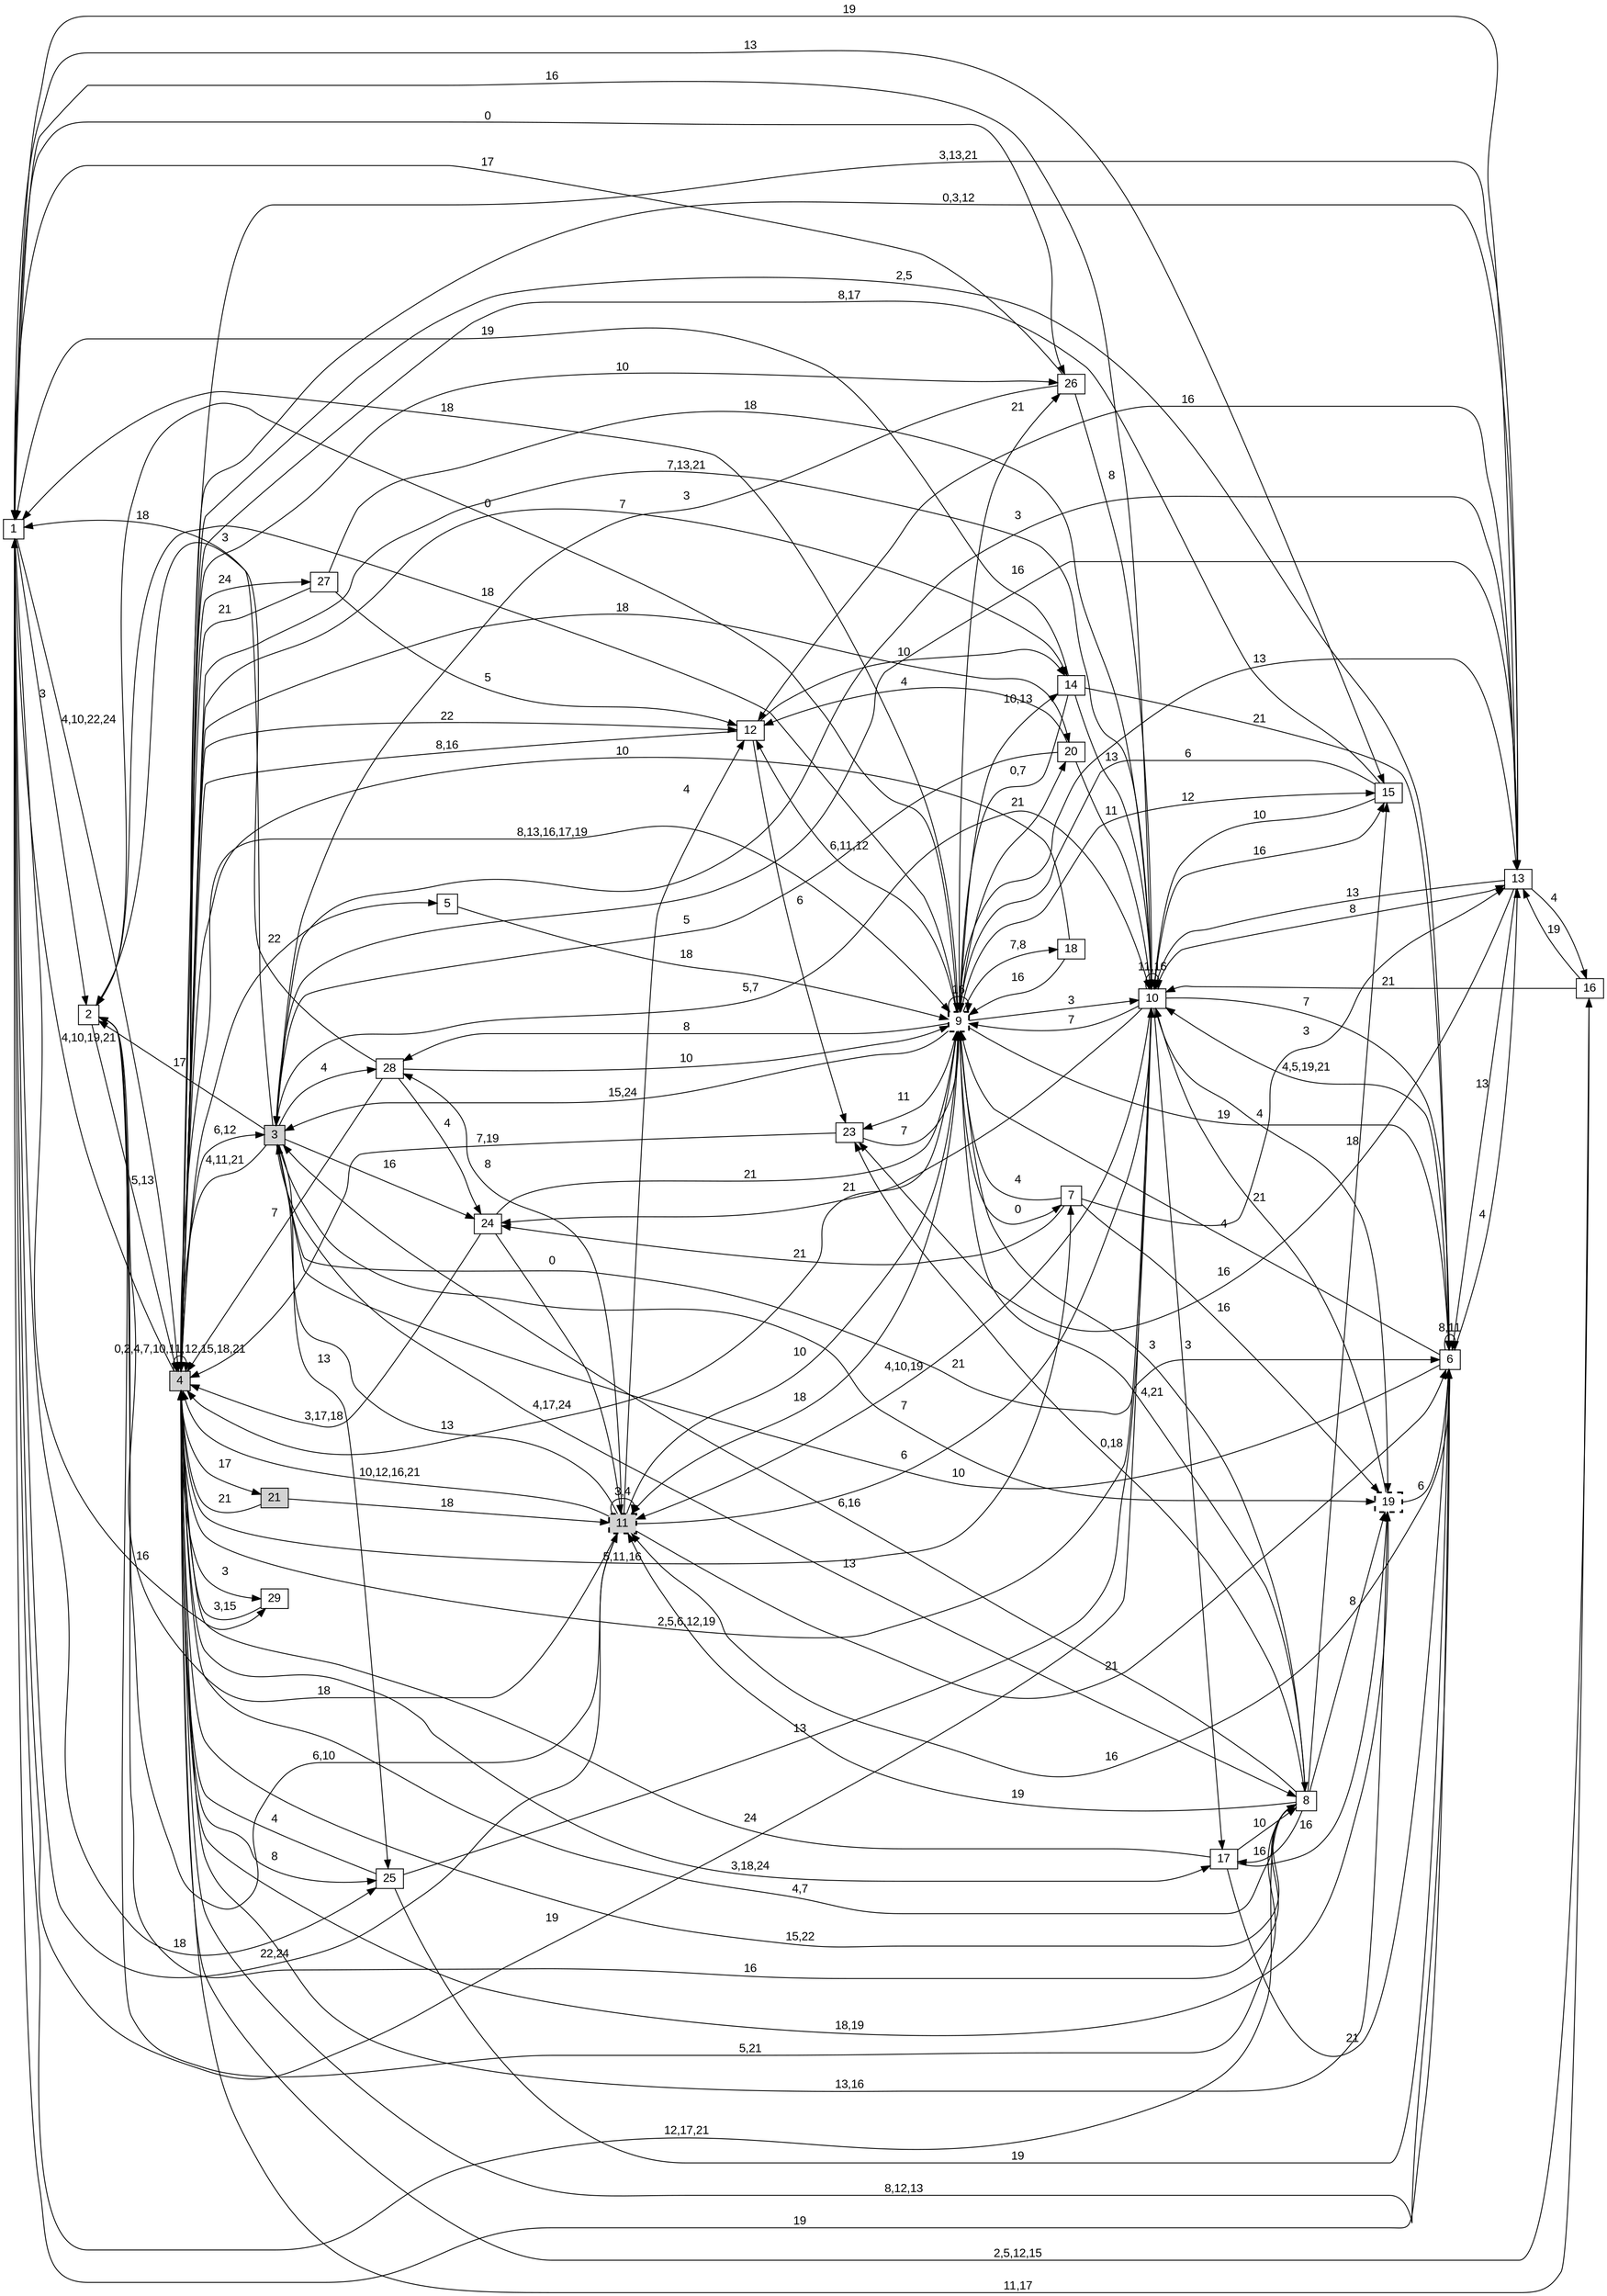 digraph "NDFA" {
  rankdir=LR
  node [shape=box width=0.1 height=0.1 fontname=Arial]
  edge [fontname=Arial]
/* Estados */
 s1 [label="1" ] /* I:0 F:0 D:0 */
 s2 [label="2" ] /* I:0 F:0 D:0 */
 s3 [label="3" style="filled"] /* I:1 F:0 D:0 */
 s4 [label="4" style="filled"] /* I:1 F:0 D:0 */
 s5 [label="5" ] /* I:0 F:0 D:0 */
 s6 [label="6" ] /* I:0 F:0 D:0 */
 s7 [label="7" ] /* I:0 F:0 D:0 */
 s8 [label="8" ] /* I:0 F:0 D:0 */
 s9 [label="9" style="bold,dashed"] /* I:0 F:1 D:0 */
 s10 [label="10" ] /* I:0 F:0 D:0 */
 s11 [label="11" style="filled,bold,dashed"] /* I:1 F:1 D:0 */
 s12 [label="12" ] /* I:0 F:0 D:0 */
 s13 [label="13" ] /* I:0 F:0 D:0 */
 s14 [label="14" ] /* I:0 F:0 D:0 */
 s15 [label="15" ] /* I:0 F:0 D:0 */
 s16 [label="16" ] /* I:0 F:0 D:0 */
 s17 [label="17" ] /* I:0 F:0 D:0 */
 s18 [label="18" ] /* I:0 F:0 D:0 */
 s19 [label="19" style="bold,dashed"] /* I:0 F:1 D:0 */
 s20 [label="20" ] /* I:0 F:0 D:0 */
 s21 [label="21" style="filled"] /* I:1 F:0 D:0 */
 s23 [label="23" ] /* I:0 F:0 D:0 */
 s24 [label="24" ] /* I:0 F:0 D:0 */
 s25 [label="25" ] /* I:0 F:0 D:0 */
 s26 [label="26" ] /* I:0 F:0 D:0 */
 s27 [label="27" ] /* I:0 F:0 D:0 */
 s28 [label="28" ] /* I:0 F:0 D:0 */
 s29 [label="29" ] /* I:0 F:0 D:0 */
/* Transiciones */
  s1 -> s2 [label="3"]
  s1 -> s4 [label="4,10,22,24"]
  s1 -> s6 [label="19"]
  s1 -> s8 [label="12,17,21"]
  s1 -> s10 [label="19"]
  s1 -> s15 [label="13"]
  s1 -> s25 [label="18"]
  s1 -> s26 [label="0"]
  s1 -> s29 [label="16"]
  s2 -> s4 [label="5,13"]
  s2 -> s8 [label="5,21"]
  s2 -> s9 [label="0"]
  s2 -> s11 [label="6,10"]
  s3 -> s1 [label="18"]
  s3 -> s2 [label="17"]
  s3 -> s4 [label="4,11,21"]
  s3 -> s6 [label="21"]
  s3 -> s8 [label="13"]
  s3 -> s10 [label="5,7"]
  s3 -> s13 [label="3"]
  s3 -> s19 [label="7"]
  s3 -> s24 [label="16"]
  s3 -> s25 [label="13"]
  s3 -> s28 [label="4"]
  s4 -> s1 [label="4,10,19,21"]
  s4 -> s3 [label="6,12"]
  s4 -> s4 [label="0,2,4,7,10,11,12,15,18,21"]
  s4 -> s5 [label="22"]
  s4 -> s6 [label="2,5"]
  s4 -> s7 [label="5,11,16"]
  s4 -> s8 [label="15,22"]
  s4 -> s9 [label="8,13,16,17,19"]
  s4 -> s10 [label="7,13,21"]
  s4 -> s12 [label="22"]
  s4 -> s13 [label="0,3,12"]
  s4 -> s14 [label="7"]
  s4 -> s16 [label="11,17"]
  s4 -> s17 [label="3,18,24"]
  s4 -> s19 [label="13,16"]
  s4 -> s20 [label="18"]
  s4 -> s21 [label="17"]
  s4 -> s25 [label="8"]
  s4 -> s26 [label="10"]
  s4 -> s27 [label="24"]
  s4 -> s29 [label="3"]
  s5 -> s9 [label="18"]
  s6 -> s3 [label="10"]
  s6 -> s4 [label="8,12,13"]
  s6 -> s6 [label="8,11"]
  s6 -> s9 [label="4"]
  s6 -> s10 [label="4,5,19,21"]
  s6 -> s11 [label="16"]
  s6 -> s13 [label="4"]
  s7 -> s9 [label="4"]
  s7 -> s13 [label="3"]
  s7 -> s19 [label="16"]
  s7 -> s24 [label="21"]
  s8 -> s2 [label="16"]
  s8 -> s3 [label="6,16"]
  s8 -> s4 [label="4,7"]
  s8 -> s9 [label="3"]
  s8 -> s11 [label="19"]
  s8 -> s15 [label="18"]
  s8 -> s17 [label="16"]
  s8 -> s19 [label="8"]
  s8 -> s23 [label="0,18"]
  s9 -> s1 [label="18"]
  s9 -> s2 [label="18"]
  s9 -> s3 [label="15,24"]
  s9 -> s4 [label="4,17,24"]
  s9 -> s6 [label="19"]
  s9 -> s7 [label="0"]
  s9 -> s8 [label="4,21"]
  s9 -> s9 [label="16"]
  s9 -> s10 [label="3"]
  s9 -> s11 [label="18"]
  s9 -> s12 [label="6,11,12"]
  s9 -> s13 [label="13"]
  s9 -> s14 [label="10,13"]
  s9 -> s15 [label="12"]
  s9 -> s18 [label="7,8"]
  s9 -> s20 [label="21"]
  s9 -> s23 [label="11"]
  s9 -> s26 [label="21"]
  s9 -> s28 [label="8"]
  s10 -> s1 [label="16"]
  s10 -> s4 [label="2,5,6,12,19"]
  s10 -> s6 [label="7"]
  s10 -> s9 [label="7"]
  s10 -> s10 [label="11,16"]
  s10 -> s11 [label="4,10,19"]
  s10 -> s13 [label="8"]
  s10 -> s15 [label="16"]
  s10 -> s17 [label="3"]
  s10 -> s19 [label="4"]
  s10 -> s24 [label="21"]
  s11 -> s1 [label="22,24"]
  s11 -> s2 [label="18"]
  s11 -> s3 [label="13"]
  s11 -> s4 [label="10,12,16,21"]
  s11 -> s6 [label="21"]
  s11 -> s9 [label="10"]
  s11 -> s10 [label="6"]
  s11 -> s11 [label="3,4"]
  s11 -> s12 [label="4"]
  s11 -> s28 [label="8"]
  s12 -> s4 [label="8,16"]
  s12 -> s14 [label="10"]
  s12 -> s23 [label="6"]
  s13 -> s1 [label="19"]
  s13 -> s3 [label="16"]
  s13 -> s4 [label="3,13,21"]
  s13 -> s6 [label="13"]
  s13 -> s10 [label="13"]
  s13 -> s12 [label="16"]
  s13 -> s16 [label="4"]
  s13 -> s23 [label="16"]
  s14 -> s1 [label="19"]
  s14 -> s6 [label="21"]
  s14 -> s9 [label="0,7"]
  s14 -> s10 [label="13"]
  s15 -> s4 [label="8,17"]
  s15 -> s9 [label="6"]
  s15 -> s10 [label="10"]
  s16 -> s4 [label="2,5,12,15"]
  s16 -> s10 [label="21"]
  s16 -> s13 [label="19"]
  s17 -> s4 [label="24"]
  s17 -> s6 [label="21"]
  s17 -> s8 [label="10"]
  s17 -> s19 [label="16"]
  s18 -> s4 [label="10"]
  s18 -> s9 [label="16"]
  s19 -> s4 [label="18,19"]
  s19 -> s6 [label="6"]
  s19 -> s10 [label="21"]
  s20 -> s3 [label="5"]
  s20 -> s10 [label="11"]
  s20 -> s12 [label="4"]
  s21 -> s4 [label="21"]
  s21 -> s11 [label="18"]
  s23 -> s4 [label="7,19"]
  s23 -> s9 [label="7"]
  s24 -> s4 [label="3,17,18"]
  s24 -> s9 [label="21"]
  s24 -> s11 [label="0"]
  s25 -> s4 [label="4"]
  s25 -> s6 [label="19"]
  s25 -> s10 [label="13"]
  s26 -> s1 [label="17"]
  s26 -> s3 [label="3"]
  s26 -> s10 [label="8"]
  s27 -> s4 [label="21"]
  s27 -> s10 [label="18"]
  s27 -> s12 [label="5"]
  s28 -> s2 [label="3"]
  s28 -> s4 [label="7"]
  s28 -> s9 [label="10"]
  s28 -> s24 [label="4"]
  s29 -> s4 [label="3,15"]
}
